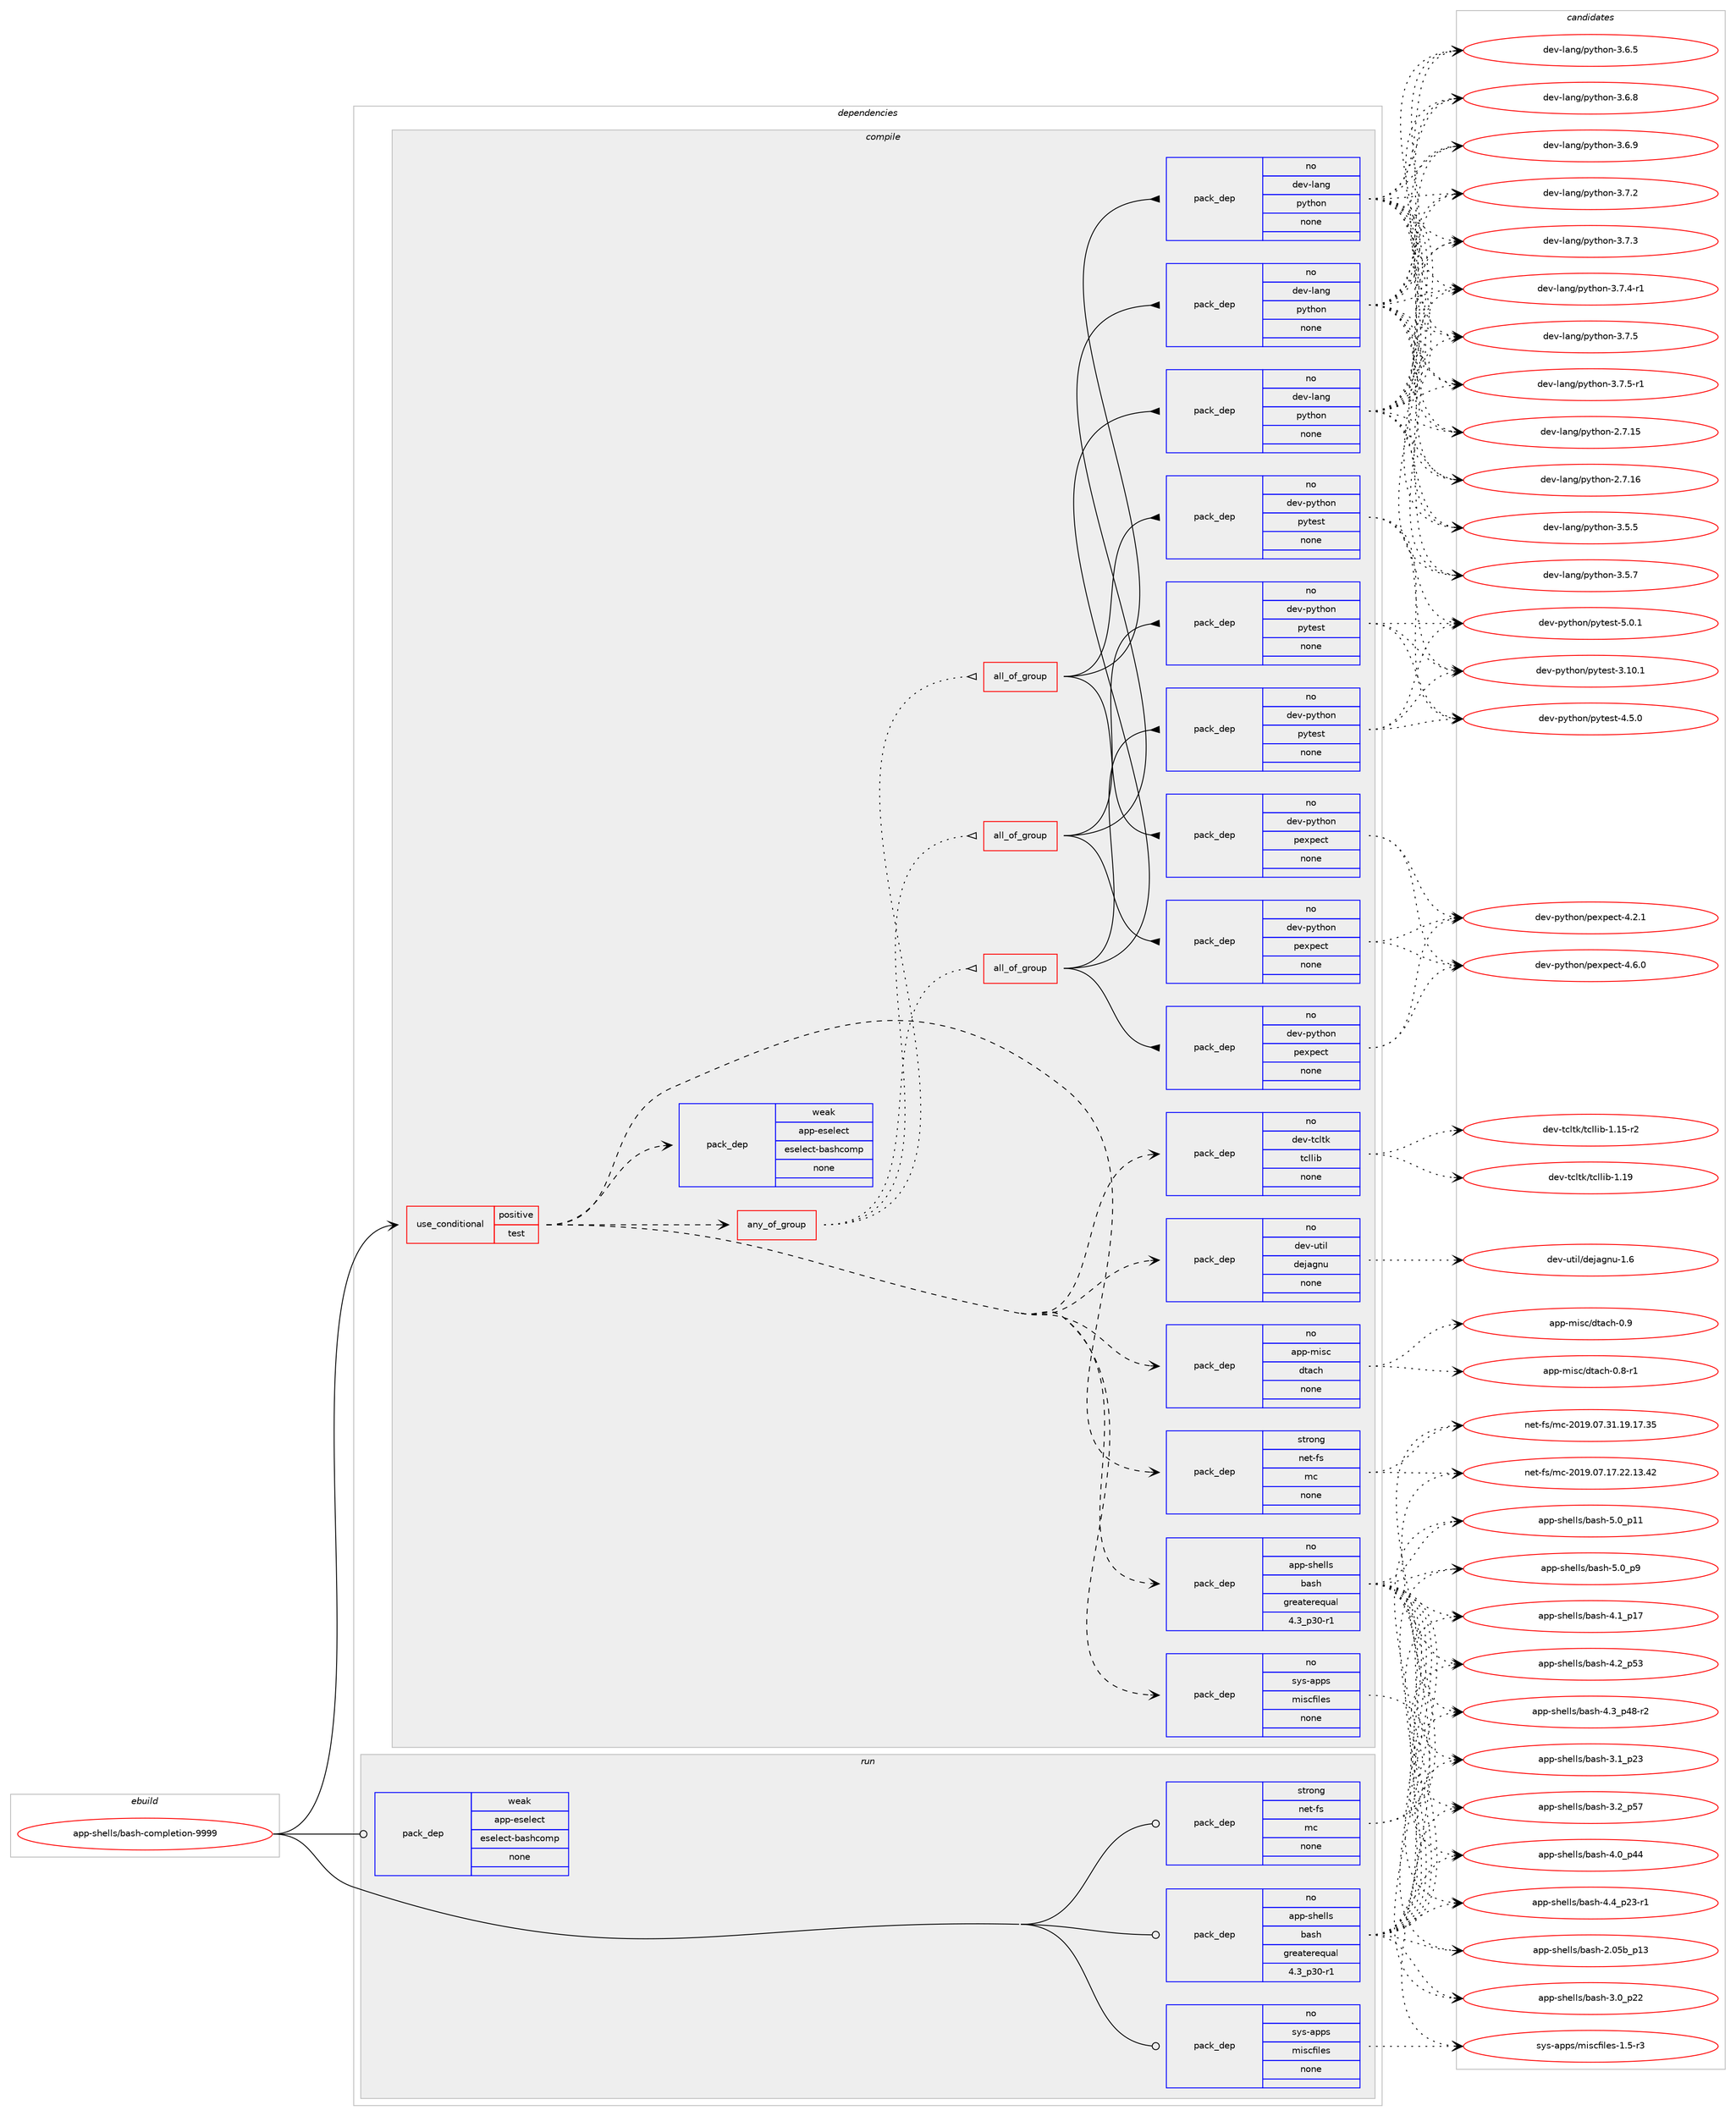 digraph prolog {

# *************
# Graph options
# *************

newrank=true;
concentrate=true;
compound=true;
graph [rankdir=LR,fontname=Helvetica,fontsize=10,ranksep=1.5];#, ranksep=2.5, nodesep=0.2];
edge  [arrowhead=vee];
node  [fontname=Helvetica,fontsize=10];

# **********
# The ebuild
# **********

subgraph cluster_leftcol {
color=gray;
rank=same;
label=<<i>ebuild</i>>;
id [label="app-shells/bash-completion-9999", color=red, width=4, href="../app-shells/bash-completion-9999.svg"];
}

# ****************
# The dependencies
# ****************

subgraph cluster_midcol {
color=gray;
label=<<i>dependencies</i>>;
subgraph cluster_compile {
fillcolor="#eeeeee";
style=filled;
label=<<i>compile</i>>;
subgraph cond121050 {
dependency507018 [label=<<TABLE BORDER="0" CELLBORDER="1" CELLSPACING="0" CELLPADDING="4"><TR><TD ROWSPAN="3" CELLPADDING="10">use_conditional</TD></TR><TR><TD>positive</TD></TR><TR><TD>test</TD></TR></TABLE>>, shape=none, color=red];
subgraph pack376809 {
dependency507019 [label=<<TABLE BORDER="0" CELLBORDER="1" CELLSPACING="0" CELLPADDING="4" WIDTH="220"><TR><TD ROWSPAN="6" CELLPADDING="30">pack_dep</TD></TR><TR><TD WIDTH="110">no</TD></TR><TR><TD>app-shells</TD></TR><TR><TD>bash</TD></TR><TR><TD>greaterequal</TD></TR><TR><TD>4.3_p30-r1</TD></TR></TABLE>>, shape=none, color=blue];
}
dependency507018:e -> dependency507019:w [weight=20,style="dashed",arrowhead="vee"];
subgraph pack376810 {
dependency507020 [label=<<TABLE BORDER="0" CELLBORDER="1" CELLSPACING="0" CELLPADDING="4" WIDTH="220"><TR><TD ROWSPAN="6" CELLPADDING="30">pack_dep</TD></TR><TR><TD WIDTH="110">no</TD></TR><TR><TD>sys-apps</TD></TR><TR><TD>miscfiles</TD></TR><TR><TD>none</TD></TR><TR><TD></TD></TR></TABLE>>, shape=none, color=blue];
}
dependency507018:e -> dependency507020:w [weight=20,style="dashed",arrowhead="vee"];
subgraph pack376811 {
dependency507021 [label=<<TABLE BORDER="0" CELLBORDER="1" CELLSPACING="0" CELLPADDING="4" WIDTH="220"><TR><TD ROWSPAN="6" CELLPADDING="30">pack_dep</TD></TR><TR><TD WIDTH="110">weak</TD></TR><TR><TD>app-eselect</TD></TR><TR><TD>eselect-bashcomp</TD></TR><TR><TD>none</TD></TR><TR><TD></TD></TR></TABLE>>, shape=none, color=blue];
}
dependency507018:e -> dependency507021:w [weight=20,style="dashed",arrowhead="vee"];
subgraph pack376812 {
dependency507022 [label=<<TABLE BORDER="0" CELLBORDER="1" CELLSPACING="0" CELLPADDING="4" WIDTH="220"><TR><TD ROWSPAN="6" CELLPADDING="30">pack_dep</TD></TR><TR><TD WIDTH="110">strong</TD></TR><TR><TD>net-fs</TD></TR><TR><TD>mc</TD></TR><TR><TD>none</TD></TR><TR><TD></TD></TR></TABLE>>, shape=none, color=blue];
}
dependency507018:e -> dependency507022:w [weight=20,style="dashed",arrowhead="vee"];
subgraph pack376813 {
dependency507023 [label=<<TABLE BORDER="0" CELLBORDER="1" CELLSPACING="0" CELLPADDING="4" WIDTH="220"><TR><TD ROWSPAN="6" CELLPADDING="30">pack_dep</TD></TR><TR><TD WIDTH="110">no</TD></TR><TR><TD>app-misc</TD></TR><TR><TD>dtach</TD></TR><TR><TD>none</TD></TR><TR><TD></TD></TR></TABLE>>, shape=none, color=blue];
}
dependency507018:e -> dependency507023:w [weight=20,style="dashed",arrowhead="vee"];
subgraph pack376814 {
dependency507024 [label=<<TABLE BORDER="0" CELLBORDER="1" CELLSPACING="0" CELLPADDING="4" WIDTH="220"><TR><TD ROWSPAN="6" CELLPADDING="30">pack_dep</TD></TR><TR><TD WIDTH="110">no</TD></TR><TR><TD>dev-util</TD></TR><TR><TD>dejagnu</TD></TR><TR><TD>none</TD></TR><TR><TD></TD></TR></TABLE>>, shape=none, color=blue];
}
dependency507018:e -> dependency507024:w [weight=20,style="dashed",arrowhead="vee"];
subgraph pack376815 {
dependency507025 [label=<<TABLE BORDER="0" CELLBORDER="1" CELLSPACING="0" CELLPADDING="4" WIDTH="220"><TR><TD ROWSPAN="6" CELLPADDING="30">pack_dep</TD></TR><TR><TD WIDTH="110">no</TD></TR><TR><TD>dev-tcltk</TD></TR><TR><TD>tcllib</TD></TR><TR><TD>none</TD></TR><TR><TD></TD></TR></TABLE>>, shape=none, color=blue];
}
dependency507018:e -> dependency507025:w [weight=20,style="dashed",arrowhead="vee"];
subgraph any8838 {
dependency507026 [label=<<TABLE BORDER="0" CELLBORDER="1" CELLSPACING="0" CELLPADDING="4"><TR><TD CELLPADDING="10">any_of_group</TD></TR></TABLE>>, shape=none, color=red];subgraph all324 {
dependency507027 [label=<<TABLE BORDER="0" CELLBORDER="1" CELLSPACING="0" CELLPADDING="4"><TR><TD CELLPADDING="10">all_of_group</TD></TR></TABLE>>, shape=none, color=red];subgraph pack376816 {
dependency507028 [label=<<TABLE BORDER="0" CELLBORDER="1" CELLSPACING="0" CELLPADDING="4" WIDTH="220"><TR><TD ROWSPAN="6" CELLPADDING="30">pack_dep</TD></TR><TR><TD WIDTH="110">no</TD></TR><TR><TD>dev-lang</TD></TR><TR><TD>python</TD></TR><TR><TD>none</TD></TR><TR><TD></TD></TR></TABLE>>, shape=none, color=blue];
}
dependency507027:e -> dependency507028:w [weight=20,style="solid",arrowhead="inv"];
subgraph pack376817 {
dependency507029 [label=<<TABLE BORDER="0" CELLBORDER="1" CELLSPACING="0" CELLPADDING="4" WIDTH="220"><TR><TD ROWSPAN="6" CELLPADDING="30">pack_dep</TD></TR><TR><TD WIDTH="110">no</TD></TR><TR><TD>dev-python</TD></TR><TR><TD>pexpect</TD></TR><TR><TD>none</TD></TR><TR><TD></TD></TR></TABLE>>, shape=none, color=blue];
}
dependency507027:e -> dependency507029:w [weight=20,style="solid",arrowhead="inv"];
subgraph pack376818 {
dependency507030 [label=<<TABLE BORDER="0" CELLBORDER="1" CELLSPACING="0" CELLPADDING="4" WIDTH="220"><TR><TD ROWSPAN="6" CELLPADDING="30">pack_dep</TD></TR><TR><TD WIDTH="110">no</TD></TR><TR><TD>dev-python</TD></TR><TR><TD>pytest</TD></TR><TR><TD>none</TD></TR><TR><TD></TD></TR></TABLE>>, shape=none, color=blue];
}
dependency507027:e -> dependency507030:w [weight=20,style="solid",arrowhead="inv"];
}
dependency507026:e -> dependency507027:w [weight=20,style="dotted",arrowhead="oinv"];
subgraph all325 {
dependency507031 [label=<<TABLE BORDER="0" CELLBORDER="1" CELLSPACING="0" CELLPADDING="4"><TR><TD CELLPADDING="10">all_of_group</TD></TR></TABLE>>, shape=none, color=red];subgraph pack376819 {
dependency507032 [label=<<TABLE BORDER="0" CELLBORDER="1" CELLSPACING="0" CELLPADDING="4" WIDTH="220"><TR><TD ROWSPAN="6" CELLPADDING="30">pack_dep</TD></TR><TR><TD WIDTH="110">no</TD></TR><TR><TD>dev-lang</TD></TR><TR><TD>python</TD></TR><TR><TD>none</TD></TR><TR><TD></TD></TR></TABLE>>, shape=none, color=blue];
}
dependency507031:e -> dependency507032:w [weight=20,style="solid",arrowhead="inv"];
subgraph pack376820 {
dependency507033 [label=<<TABLE BORDER="0" CELLBORDER="1" CELLSPACING="0" CELLPADDING="4" WIDTH="220"><TR><TD ROWSPAN="6" CELLPADDING="30">pack_dep</TD></TR><TR><TD WIDTH="110">no</TD></TR><TR><TD>dev-python</TD></TR><TR><TD>pexpect</TD></TR><TR><TD>none</TD></TR><TR><TD></TD></TR></TABLE>>, shape=none, color=blue];
}
dependency507031:e -> dependency507033:w [weight=20,style="solid",arrowhead="inv"];
subgraph pack376821 {
dependency507034 [label=<<TABLE BORDER="0" CELLBORDER="1" CELLSPACING="0" CELLPADDING="4" WIDTH="220"><TR><TD ROWSPAN="6" CELLPADDING="30">pack_dep</TD></TR><TR><TD WIDTH="110">no</TD></TR><TR><TD>dev-python</TD></TR><TR><TD>pytest</TD></TR><TR><TD>none</TD></TR><TR><TD></TD></TR></TABLE>>, shape=none, color=blue];
}
dependency507031:e -> dependency507034:w [weight=20,style="solid",arrowhead="inv"];
}
dependency507026:e -> dependency507031:w [weight=20,style="dotted",arrowhead="oinv"];
subgraph all326 {
dependency507035 [label=<<TABLE BORDER="0" CELLBORDER="1" CELLSPACING="0" CELLPADDING="4"><TR><TD CELLPADDING="10">all_of_group</TD></TR></TABLE>>, shape=none, color=red];subgraph pack376822 {
dependency507036 [label=<<TABLE BORDER="0" CELLBORDER="1" CELLSPACING="0" CELLPADDING="4" WIDTH="220"><TR><TD ROWSPAN="6" CELLPADDING="30">pack_dep</TD></TR><TR><TD WIDTH="110">no</TD></TR><TR><TD>dev-lang</TD></TR><TR><TD>python</TD></TR><TR><TD>none</TD></TR><TR><TD></TD></TR></TABLE>>, shape=none, color=blue];
}
dependency507035:e -> dependency507036:w [weight=20,style="solid",arrowhead="inv"];
subgraph pack376823 {
dependency507037 [label=<<TABLE BORDER="0" CELLBORDER="1" CELLSPACING="0" CELLPADDING="4" WIDTH="220"><TR><TD ROWSPAN="6" CELLPADDING="30">pack_dep</TD></TR><TR><TD WIDTH="110">no</TD></TR><TR><TD>dev-python</TD></TR><TR><TD>pexpect</TD></TR><TR><TD>none</TD></TR><TR><TD></TD></TR></TABLE>>, shape=none, color=blue];
}
dependency507035:e -> dependency507037:w [weight=20,style="solid",arrowhead="inv"];
subgraph pack376824 {
dependency507038 [label=<<TABLE BORDER="0" CELLBORDER="1" CELLSPACING="0" CELLPADDING="4" WIDTH="220"><TR><TD ROWSPAN="6" CELLPADDING="30">pack_dep</TD></TR><TR><TD WIDTH="110">no</TD></TR><TR><TD>dev-python</TD></TR><TR><TD>pytest</TD></TR><TR><TD>none</TD></TR><TR><TD></TD></TR></TABLE>>, shape=none, color=blue];
}
dependency507035:e -> dependency507038:w [weight=20,style="solid",arrowhead="inv"];
}
dependency507026:e -> dependency507035:w [weight=20,style="dotted",arrowhead="oinv"];
}
dependency507018:e -> dependency507026:w [weight=20,style="dashed",arrowhead="vee"];
}
id:e -> dependency507018:w [weight=20,style="solid",arrowhead="vee"];
}
subgraph cluster_compileandrun {
fillcolor="#eeeeee";
style=filled;
label=<<i>compile and run</i>>;
}
subgraph cluster_run {
fillcolor="#eeeeee";
style=filled;
label=<<i>run</i>>;
subgraph pack376825 {
dependency507039 [label=<<TABLE BORDER="0" CELLBORDER="1" CELLSPACING="0" CELLPADDING="4" WIDTH="220"><TR><TD ROWSPAN="6" CELLPADDING="30">pack_dep</TD></TR><TR><TD WIDTH="110">no</TD></TR><TR><TD>app-shells</TD></TR><TR><TD>bash</TD></TR><TR><TD>greaterequal</TD></TR><TR><TD>4.3_p30-r1</TD></TR></TABLE>>, shape=none, color=blue];
}
id:e -> dependency507039:w [weight=20,style="solid",arrowhead="odot"];
subgraph pack376826 {
dependency507040 [label=<<TABLE BORDER="0" CELLBORDER="1" CELLSPACING="0" CELLPADDING="4" WIDTH="220"><TR><TD ROWSPAN="6" CELLPADDING="30">pack_dep</TD></TR><TR><TD WIDTH="110">no</TD></TR><TR><TD>sys-apps</TD></TR><TR><TD>miscfiles</TD></TR><TR><TD>none</TD></TR><TR><TD></TD></TR></TABLE>>, shape=none, color=blue];
}
id:e -> dependency507040:w [weight=20,style="solid",arrowhead="odot"];
subgraph pack376827 {
dependency507041 [label=<<TABLE BORDER="0" CELLBORDER="1" CELLSPACING="0" CELLPADDING="4" WIDTH="220"><TR><TD ROWSPAN="6" CELLPADDING="30">pack_dep</TD></TR><TR><TD WIDTH="110">strong</TD></TR><TR><TD>net-fs</TD></TR><TR><TD>mc</TD></TR><TR><TD>none</TD></TR><TR><TD></TD></TR></TABLE>>, shape=none, color=blue];
}
id:e -> dependency507041:w [weight=20,style="solid",arrowhead="odot"];
subgraph pack376828 {
dependency507042 [label=<<TABLE BORDER="0" CELLBORDER="1" CELLSPACING="0" CELLPADDING="4" WIDTH="220"><TR><TD ROWSPAN="6" CELLPADDING="30">pack_dep</TD></TR><TR><TD WIDTH="110">weak</TD></TR><TR><TD>app-eselect</TD></TR><TR><TD>eselect-bashcomp</TD></TR><TR><TD>none</TD></TR><TR><TD></TD></TR></TABLE>>, shape=none, color=blue];
}
id:e -> dependency507042:w [weight=20,style="solid",arrowhead="odot"];
}
}

# **************
# The candidates
# **************

subgraph cluster_choices {
rank=same;
color=gray;
label=<<i>candidates</i>>;

subgraph choice376809 {
color=black;
nodesep=1;
choice9711211245115104101108108115479897115104455046485398951124951 [label="app-shells/bash-2.05b_p13", color=red, width=4,href="../app-shells/bash-2.05b_p13.svg"];
choice971121124511510410110810811547989711510445514648951125050 [label="app-shells/bash-3.0_p22", color=red, width=4,href="../app-shells/bash-3.0_p22.svg"];
choice971121124511510410110810811547989711510445514649951125051 [label="app-shells/bash-3.1_p23", color=red, width=4,href="../app-shells/bash-3.1_p23.svg"];
choice971121124511510410110810811547989711510445514650951125355 [label="app-shells/bash-3.2_p57", color=red, width=4,href="../app-shells/bash-3.2_p57.svg"];
choice971121124511510410110810811547989711510445524648951125252 [label="app-shells/bash-4.0_p44", color=red, width=4,href="../app-shells/bash-4.0_p44.svg"];
choice971121124511510410110810811547989711510445524649951124955 [label="app-shells/bash-4.1_p17", color=red, width=4,href="../app-shells/bash-4.1_p17.svg"];
choice971121124511510410110810811547989711510445524650951125351 [label="app-shells/bash-4.2_p53", color=red, width=4,href="../app-shells/bash-4.2_p53.svg"];
choice9711211245115104101108108115479897115104455246519511252564511450 [label="app-shells/bash-4.3_p48-r2", color=red, width=4,href="../app-shells/bash-4.3_p48-r2.svg"];
choice9711211245115104101108108115479897115104455246529511250514511449 [label="app-shells/bash-4.4_p23-r1", color=red, width=4,href="../app-shells/bash-4.4_p23-r1.svg"];
choice971121124511510410110810811547989711510445534648951124949 [label="app-shells/bash-5.0_p11", color=red, width=4,href="../app-shells/bash-5.0_p11.svg"];
choice9711211245115104101108108115479897115104455346489511257 [label="app-shells/bash-5.0_p9", color=red, width=4,href="../app-shells/bash-5.0_p9.svg"];
dependency507019:e -> choice9711211245115104101108108115479897115104455046485398951124951:w [style=dotted,weight="100"];
dependency507019:e -> choice971121124511510410110810811547989711510445514648951125050:w [style=dotted,weight="100"];
dependency507019:e -> choice971121124511510410110810811547989711510445514649951125051:w [style=dotted,weight="100"];
dependency507019:e -> choice971121124511510410110810811547989711510445514650951125355:w [style=dotted,weight="100"];
dependency507019:e -> choice971121124511510410110810811547989711510445524648951125252:w [style=dotted,weight="100"];
dependency507019:e -> choice971121124511510410110810811547989711510445524649951124955:w [style=dotted,weight="100"];
dependency507019:e -> choice971121124511510410110810811547989711510445524650951125351:w [style=dotted,weight="100"];
dependency507019:e -> choice9711211245115104101108108115479897115104455246519511252564511450:w [style=dotted,weight="100"];
dependency507019:e -> choice9711211245115104101108108115479897115104455246529511250514511449:w [style=dotted,weight="100"];
dependency507019:e -> choice971121124511510410110810811547989711510445534648951124949:w [style=dotted,weight="100"];
dependency507019:e -> choice9711211245115104101108108115479897115104455346489511257:w [style=dotted,weight="100"];
}
subgraph choice376810 {
color=black;
nodesep=1;
choice11512111545971121121154710910511599102105108101115454946534511451 [label="sys-apps/miscfiles-1.5-r3", color=red, width=4,href="../sys-apps/miscfiles-1.5-r3.svg"];
dependency507020:e -> choice11512111545971121121154710910511599102105108101115454946534511451:w [style=dotted,weight="100"];
}
subgraph choice376811 {
color=black;
nodesep=1;
}
subgraph choice376812 {
color=black;
nodesep=1;
choice1101011164510211547109994550484957464855464955465050464951465250 [label="net-fs/mc-2019.07.17.22.13.42", color=red, width=4,href="../net-fs/mc-2019.07.17.22.13.42.svg"];
choice1101011164510211547109994550484957464855465149464957464955465153 [label="net-fs/mc-2019.07.31.19.17.35", color=red, width=4,href="../net-fs/mc-2019.07.31.19.17.35.svg"];
dependency507022:e -> choice1101011164510211547109994550484957464855464955465050464951465250:w [style=dotted,weight="100"];
dependency507022:e -> choice1101011164510211547109994550484957464855465149464957464955465153:w [style=dotted,weight="100"];
}
subgraph choice376813 {
color=black;
nodesep=1;
choice971121124510910511599471001169799104454846564511449 [label="app-misc/dtach-0.8-r1", color=red, width=4,href="../app-misc/dtach-0.8-r1.svg"];
choice97112112451091051159947100116979910445484657 [label="app-misc/dtach-0.9", color=red, width=4,href="../app-misc/dtach-0.9.svg"];
dependency507023:e -> choice971121124510910511599471001169799104454846564511449:w [style=dotted,weight="100"];
dependency507023:e -> choice97112112451091051159947100116979910445484657:w [style=dotted,weight="100"];
}
subgraph choice376814 {
color=black;
nodesep=1;
choice10010111845117116105108471001011069710311011745494654 [label="dev-util/dejagnu-1.6", color=red, width=4,href="../dev-util/dejagnu-1.6.svg"];
dependency507024:e -> choice10010111845117116105108471001011069710311011745494654:w [style=dotted,weight="100"];
}
subgraph choice376815 {
color=black;
nodesep=1;
choice100101118451169910811610747116991081081059845494649534511450 [label="dev-tcltk/tcllib-1.15-r2", color=red, width=4,href="../dev-tcltk/tcllib-1.15-r2.svg"];
choice10010111845116991081161074711699108108105984549464957 [label="dev-tcltk/tcllib-1.19", color=red, width=4,href="../dev-tcltk/tcllib-1.19.svg"];
dependency507025:e -> choice100101118451169910811610747116991081081059845494649534511450:w [style=dotted,weight="100"];
dependency507025:e -> choice10010111845116991081161074711699108108105984549464957:w [style=dotted,weight="100"];
}
subgraph choice376816 {
color=black;
nodesep=1;
choice10010111845108971101034711212111610411111045504655464953 [label="dev-lang/python-2.7.15", color=red, width=4,href="../dev-lang/python-2.7.15.svg"];
choice10010111845108971101034711212111610411111045504655464954 [label="dev-lang/python-2.7.16", color=red, width=4,href="../dev-lang/python-2.7.16.svg"];
choice100101118451089711010347112121116104111110455146534653 [label="dev-lang/python-3.5.5", color=red, width=4,href="../dev-lang/python-3.5.5.svg"];
choice100101118451089711010347112121116104111110455146534655 [label="dev-lang/python-3.5.7", color=red, width=4,href="../dev-lang/python-3.5.7.svg"];
choice100101118451089711010347112121116104111110455146544653 [label="dev-lang/python-3.6.5", color=red, width=4,href="../dev-lang/python-3.6.5.svg"];
choice100101118451089711010347112121116104111110455146544656 [label="dev-lang/python-3.6.8", color=red, width=4,href="../dev-lang/python-3.6.8.svg"];
choice100101118451089711010347112121116104111110455146544657 [label="dev-lang/python-3.6.9", color=red, width=4,href="../dev-lang/python-3.6.9.svg"];
choice100101118451089711010347112121116104111110455146554650 [label="dev-lang/python-3.7.2", color=red, width=4,href="../dev-lang/python-3.7.2.svg"];
choice100101118451089711010347112121116104111110455146554651 [label="dev-lang/python-3.7.3", color=red, width=4,href="../dev-lang/python-3.7.3.svg"];
choice1001011184510897110103471121211161041111104551465546524511449 [label="dev-lang/python-3.7.4-r1", color=red, width=4,href="../dev-lang/python-3.7.4-r1.svg"];
choice100101118451089711010347112121116104111110455146554653 [label="dev-lang/python-3.7.5", color=red, width=4,href="../dev-lang/python-3.7.5.svg"];
choice1001011184510897110103471121211161041111104551465546534511449 [label="dev-lang/python-3.7.5-r1", color=red, width=4,href="../dev-lang/python-3.7.5-r1.svg"];
dependency507028:e -> choice10010111845108971101034711212111610411111045504655464953:w [style=dotted,weight="100"];
dependency507028:e -> choice10010111845108971101034711212111610411111045504655464954:w [style=dotted,weight="100"];
dependency507028:e -> choice100101118451089711010347112121116104111110455146534653:w [style=dotted,weight="100"];
dependency507028:e -> choice100101118451089711010347112121116104111110455146534655:w [style=dotted,weight="100"];
dependency507028:e -> choice100101118451089711010347112121116104111110455146544653:w [style=dotted,weight="100"];
dependency507028:e -> choice100101118451089711010347112121116104111110455146544656:w [style=dotted,weight="100"];
dependency507028:e -> choice100101118451089711010347112121116104111110455146544657:w [style=dotted,weight="100"];
dependency507028:e -> choice100101118451089711010347112121116104111110455146554650:w [style=dotted,weight="100"];
dependency507028:e -> choice100101118451089711010347112121116104111110455146554651:w [style=dotted,weight="100"];
dependency507028:e -> choice1001011184510897110103471121211161041111104551465546524511449:w [style=dotted,weight="100"];
dependency507028:e -> choice100101118451089711010347112121116104111110455146554653:w [style=dotted,weight="100"];
dependency507028:e -> choice1001011184510897110103471121211161041111104551465546534511449:w [style=dotted,weight="100"];
}
subgraph choice376817 {
color=black;
nodesep=1;
choice100101118451121211161041111104711210112011210199116455246504649 [label="dev-python/pexpect-4.2.1", color=red, width=4,href="../dev-python/pexpect-4.2.1.svg"];
choice100101118451121211161041111104711210112011210199116455246544648 [label="dev-python/pexpect-4.6.0", color=red, width=4,href="../dev-python/pexpect-4.6.0.svg"];
dependency507029:e -> choice100101118451121211161041111104711210112011210199116455246504649:w [style=dotted,weight="100"];
dependency507029:e -> choice100101118451121211161041111104711210112011210199116455246544648:w [style=dotted,weight="100"];
}
subgraph choice376818 {
color=black;
nodesep=1;
choice100101118451121211161041111104711212111610111511645514649484649 [label="dev-python/pytest-3.10.1", color=red, width=4,href="../dev-python/pytest-3.10.1.svg"];
choice1001011184511212111610411111047112121116101115116455246534648 [label="dev-python/pytest-4.5.0", color=red, width=4,href="../dev-python/pytest-4.5.0.svg"];
choice1001011184511212111610411111047112121116101115116455346484649 [label="dev-python/pytest-5.0.1", color=red, width=4,href="../dev-python/pytest-5.0.1.svg"];
dependency507030:e -> choice100101118451121211161041111104711212111610111511645514649484649:w [style=dotted,weight="100"];
dependency507030:e -> choice1001011184511212111610411111047112121116101115116455246534648:w [style=dotted,weight="100"];
dependency507030:e -> choice1001011184511212111610411111047112121116101115116455346484649:w [style=dotted,weight="100"];
}
subgraph choice376819 {
color=black;
nodesep=1;
choice10010111845108971101034711212111610411111045504655464953 [label="dev-lang/python-2.7.15", color=red, width=4,href="../dev-lang/python-2.7.15.svg"];
choice10010111845108971101034711212111610411111045504655464954 [label="dev-lang/python-2.7.16", color=red, width=4,href="../dev-lang/python-2.7.16.svg"];
choice100101118451089711010347112121116104111110455146534653 [label="dev-lang/python-3.5.5", color=red, width=4,href="../dev-lang/python-3.5.5.svg"];
choice100101118451089711010347112121116104111110455146534655 [label="dev-lang/python-3.5.7", color=red, width=4,href="../dev-lang/python-3.5.7.svg"];
choice100101118451089711010347112121116104111110455146544653 [label="dev-lang/python-3.6.5", color=red, width=4,href="../dev-lang/python-3.6.5.svg"];
choice100101118451089711010347112121116104111110455146544656 [label="dev-lang/python-3.6.8", color=red, width=4,href="../dev-lang/python-3.6.8.svg"];
choice100101118451089711010347112121116104111110455146544657 [label="dev-lang/python-3.6.9", color=red, width=4,href="../dev-lang/python-3.6.9.svg"];
choice100101118451089711010347112121116104111110455146554650 [label="dev-lang/python-3.7.2", color=red, width=4,href="../dev-lang/python-3.7.2.svg"];
choice100101118451089711010347112121116104111110455146554651 [label="dev-lang/python-3.7.3", color=red, width=4,href="../dev-lang/python-3.7.3.svg"];
choice1001011184510897110103471121211161041111104551465546524511449 [label="dev-lang/python-3.7.4-r1", color=red, width=4,href="../dev-lang/python-3.7.4-r1.svg"];
choice100101118451089711010347112121116104111110455146554653 [label="dev-lang/python-3.7.5", color=red, width=4,href="../dev-lang/python-3.7.5.svg"];
choice1001011184510897110103471121211161041111104551465546534511449 [label="dev-lang/python-3.7.5-r1", color=red, width=4,href="../dev-lang/python-3.7.5-r1.svg"];
dependency507032:e -> choice10010111845108971101034711212111610411111045504655464953:w [style=dotted,weight="100"];
dependency507032:e -> choice10010111845108971101034711212111610411111045504655464954:w [style=dotted,weight="100"];
dependency507032:e -> choice100101118451089711010347112121116104111110455146534653:w [style=dotted,weight="100"];
dependency507032:e -> choice100101118451089711010347112121116104111110455146534655:w [style=dotted,weight="100"];
dependency507032:e -> choice100101118451089711010347112121116104111110455146544653:w [style=dotted,weight="100"];
dependency507032:e -> choice100101118451089711010347112121116104111110455146544656:w [style=dotted,weight="100"];
dependency507032:e -> choice100101118451089711010347112121116104111110455146544657:w [style=dotted,weight="100"];
dependency507032:e -> choice100101118451089711010347112121116104111110455146554650:w [style=dotted,weight="100"];
dependency507032:e -> choice100101118451089711010347112121116104111110455146554651:w [style=dotted,weight="100"];
dependency507032:e -> choice1001011184510897110103471121211161041111104551465546524511449:w [style=dotted,weight="100"];
dependency507032:e -> choice100101118451089711010347112121116104111110455146554653:w [style=dotted,weight="100"];
dependency507032:e -> choice1001011184510897110103471121211161041111104551465546534511449:w [style=dotted,weight="100"];
}
subgraph choice376820 {
color=black;
nodesep=1;
choice100101118451121211161041111104711210112011210199116455246504649 [label="dev-python/pexpect-4.2.1", color=red, width=4,href="../dev-python/pexpect-4.2.1.svg"];
choice100101118451121211161041111104711210112011210199116455246544648 [label="dev-python/pexpect-4.6.0", color=red, width=4,href="../dev-python/pexpect-4.6.0.svg"];
dependency507033:e -> choice100101118451121211161041111104711210112011210199116455246504649:w [style=dotted,weight="100"];
dependency507033:e -> choice100101118451121211161041111104711210112011210199116455246544648:w [style=dotted,weight="100"];
}
subgraph choice376821 {
color=black;
nodesep=1;
choice100101118451121211161041111104711212111610111511645514649484649 [label="dev-python/pytest-3.10.1", color=red, width=4,href="../dev-python/pytest-3.10.1.svg"];
choice1001011184511212111610411111047112121116101115116455246534648 [label="dev-python/pytest-4.5.0", color=red, width=4,href="../dev-python/pytest-4.5.0.svg"];
choice1001011184511212111610411111047112121116101115116455346484649 [label="dev-python/pytest-5.0.1", color=red, width=4,href="../dev-python/pytest-5.0.1.svg"];
dependency507034:e -> choice100101118451121211161041111104711212111610111511645514649484649:w [style=dotted,weight="100"];
dependency507034:e -> choice1001011184511212111610411111047112121116101115116455246534648:w [style=dotted,weight="100"];
dependency507034:e -> choice1001011184511212111610411111047112121116101115116455346484649:w [style=dotted,weight="100"];
}
subgraph choice376822 {
color=black;
nodesep=1;
choice10010111845108971101034711212111610411111045504655464953 [label="dev-lang/python-2.7.15", color=red, width=4,href="../dev-lang/python-2.7.15.svg"];
choice10010111845108971101034711212111610411111045504655464954 [label="dev-lang/python-2.7.16", color=red, width=4,href="../dev-lang/python-2.7.16.svg"];
choice100101118451089711010347112121116104111110455146534653 [label="dev-lang/python-3.5.5", color=red, width=4,href="../dev-lang/python-3.5.5.svg"];
choice100101118451089711010347112121116104111110455146534655 [label="dev-lang/python-3.5.7", color=red, width=4,href="../dev-lang/python-3.5.7.svg"];
choice100101118451089711010347112121116104111110455146544653 [label="dev-lang/python-3.6.5", color=red, width=4,href="../dev-lang/python-3.6.5.svg"];
choice100101118451089711010347112121116104111110455146544656 [label="dev-lang/python-3.6.8", color=red, width=4,href="../dev-lang/python-3.6.8.svg"];
choice100101118451089711010347112121116104111110455146544657 [label="dev-lang/python-3.6.9", color=red, width=4,href="../dev-lang/python-3.6.9.svg"];
choice100101118451089711010347112121116104111110455146554650 [label="dev-lang/python-3.7.2", color=red, width=4,href="../dev-lang/python-3.7.2.svg"];
choice100101118451089711010347112121116104111110455146554651 [label="dev-lang/python-3.7.3", color=red, width=4,href="../dev-lang/python-3.7.3.svg"];
choice1001011184510897110103471121211161041111104551465546524511449 [label="dev-lang/python-3.7.4-r1", color=red, width=4,href="../dev-lang/python-3.7.4-r1.svg"];
choice100101118451089711010347112121116104111110455146554653 [label="dev-lang/python-3.7.5", color=red, width=4,href="../dev-lang/python-3.7.5.svg"];
choice1001011184510897110103471121211161041111104551465546534511449 [label="dev-lang/python-3.7.5-r1", color=red, width=4,href="../dev-lang/python-3.7.5-r1.svg"];
dependency507036:e -> choice10010111845108971101034711212111610411111045504655464953:w [style=dotted,weight="100"];
dependency507036:e -> choice10010111845108971101034711212111610411111045504655464954:w [style=dotted,weight="100"];
dependency507036:e -> choice100101118451089711010347112121116104111110455146534653:w [style=dotted,weight="100"];
dependency507036:e -> choice100101118451089711010347112121116104111110455146534655:w [style=dotted,weight="100"];
dependency507036:e -> choice100101118451089711010347112121116104111110455146544653:w [style=dotted,weight="100"];
dependency507036:e -> choice100101118451089711010347112121116104111110455146544656:w [style=dotted,weight="100"];
dependency507036:e -> choice100101118451089711010347112121116104111110455146544657:w [style=dotted,weight="100"];
dependency507036:e -> choice100101118451089711010347112121116104111110455146554650:w [style=dotted,weight="100"];
dependency507036:e -> choice100101118451089711010347112121116104111110455146554651:w [style=dotted,weight="100"];
dependency507036:e -> choice1001011184510897110103471121211161041111104551465546524511449:w [style=dotted,weight="100"];
dependency507036:e -> choice100101118451089711010347112121116104111110455146554653:w [style=dotted,weight="100"];
dependency507036:e -> choice1001011184510897110103471121211161041111104551465546534511449:w [style=dotted,weight="100"];
}
subgraph choice376823 {
color=black;
nodesep=1;
choice100101118451121211161041111104711210112011210199116455246504649 [label="dev-python/pexpect-4.2.1", color=red, width=4,href="../dev-python/pexpect-4.2.1.svg"];
choice100101118451121211161041111104711210112011210199116455246544648 [label="dev-python/pexpect-4.6.0", color=red, width=4,href="../dev-python/pexpect-4.6.0.svg"];
dependency507037:e -> choice100101118451121211161041111104711210112011210199116455246504649:w [style=dotted,weight="100"];
dependency507037:e -> choice100101118451121211161041111104711210112011210199116455246544648:w [style=dotted,weight="100"];
}
subgraph choice376824 {
color=black;
nodesep=1;
choice100101118451121211161041111104711212111610111511645514649484649 [label="dev-python/pytest-3.10.1", color=red, width=4,href="../dev-python/pytest-3.10.1.svg"];
choice1001011184511212111610411111047112121116101115116455246534648 [label="dev-python/pytest-4.5.0", color=red, width=4,href="../dev-python/pytest-4.5.0.svg"];
choice1001011184511212111610411111047112121116101115116455346484649 [label="dev-python/pytest-5.0.1", color=red, width=4,href="../dev-python/pytest-5.0.1.svg"];
dependency507038:e -> choice100101118451121211161041111104711212111610111511645514649484649:w [style=dotted,weight="100"];
dependency507038:e -> choice1001011184511212111610411111047112121116101115116455246534648:w [style=dotted,weight="100"];
dependency507038:e -> choice1001011184511212111610411111047112121116101115116455346484649:w [style=dotted,weight="100"];
}
subgraph choice376825 {
color=black;
nodesep=1;
choice9711211245115104101108108115479897115104455046485398951124951 [label="app-shells/bash-2.05b_p13", color=red, width=4,href="../app-shells/bash-2.05b_p13.svg"];
choice971121124511510410110810811547989711510445514648951125050 [label="app-shells/bash-3.0_p22", color=red, width=4,href="../app-shells/bash-3.0_p22.svg"];
choice971121124511510410110810811547989711510445514649951125051 [label="app-shells/bash-3.1_p23", color=red, width=4,href="../app-shells/bash-3.1_p23.svg"];
choice971121124511510410110810811547989711510445514650951125355 [label="app-shells/bash-3.2_p57", color=red, width=4,href="../app-shells/bash-3.2_p57.svg"];
choice971121124511510410110810811547989711510445524648951125252 [label="app-shells/bash-4.0_p44", color=red, width=4,href="../app-shells/bash-4.0_p44.svg"];
choice971121124511510410110810811547989711510445524649951124955 [label="app-shells/bash-4.1_p17", color=red, width=4,href="../app-shells/bash-4.1_p17.svg"];
choice971121124511510410110810811547989711510445524650951125351 [label="app-shells/bash-4.2_p53", color=red, width=4,href="../app-shells/bash-4.2_p53.svg"];
choice9711211245115104101108108115479897115104455246519511252564511450 [label="app-shells/bash-4.3_p48-r2", color=red, width=4,href="../app-shells/bash-4.3_p48-r2.svg"];
choice9711211245115104101108108115479897115104455246529511250514511449 [label="app-shells/bash-4.4_p23-r1", color=red, width=4,href="../app-shells/bash-4.4_p23-r1.svg"];
choice971121124511510410110810811547989711510445534648951124949 [label="app-shells/bash-5.0_p11", color=red, width=4,href="../app-shells/bash-5.0_p11.svg"];
choice9711211245115104101108108115479897115104455346489511257 [label="app-shells/bash-5.0_p9", color=red, width=4,href="../app-shells/bash-5.0_p9.svg"];
dependency507039:e -> choice9711211245115104101108108115479897115104455046485398951124951:w [style=dotted,weight="100"];
dependency507039:e -> choice971121124511510410110810811547989711510445514648951125050:w [style=dotted,weight="100"];
dependency507039:e -> choice971121124511510410110810811547989711510445514649951125051:w [style=dotted,weight="100"];
dependency507039:e -> choice971121124511510410110810811547989711510445514650951125355:w [style=dotted,weight="100"];
dependency507039:e -> choice971121124511510410110810811547989711510445524648951125252:w [style=dotted,weight="100"];
dependency507039:e -> choice971121124511510410110810811547989711510445524649951124955:w [style=dotted,weight="100"];
dependency507039:e -> choice971121124511510410110810811547989711510445524650951125351:w [style=dotted,weight="100"];
dependency507039:e -> choice9711211245115104101108108115479897115104455246519511252564511450:w [style=dotted,weight="100"];
dependency507039:e -> choice9711211245115104101108108115479897115104455246529511250514511449:w [style=dotted,weight="100"];
dependency507039:e -> choice971121124511510410110810811547989711510445534648951124949:w [style=dotted,weight="100"];
dependency507039:e -> choice9711211245115104101108108115479897115104455346489511257:w [style=dotted,weight="100"];
}
subgraph choice376826 {
color=black;
nodesep=1;
choice11512111545971121121154710910511599102105108101115454946534511451 [label="sys-apps/miscfiles-1.5-r3", color=red, width=4,href="../sys-apps/miscfiles-1.5-r3.svg"];
dependency507040:e -> choice11512111545971121121154710910511599102105108101115454946534511451:w [style=dotted,weight="100"];
}
subgraph choice376827 {
color=black;
nodesep=1;
choice1101011164510211547109994550484957464855464955465050464951465250 [label="net-fs/mc-2019.07.17.22.13.42", color=red, width=4,href="../net-fs/mc-2019.07.17.22.13.42.svg"];
choice1101011164510211547109994550484957464855465149464957464955465153 [label="net-fs/mc-2019.07.31.19.17.35", color=red, width=4,href="../net-fs/mc-2019.07.31.19.17.35.svg"];
dependency507041:e -> choice1101011164510211547109994550484957464855464955465050464951465250:w [style=dotted,weight="100"];
dependency507041:e -> choice1101011164510211547109994550484957464855465149464957464955465153:w [style=dotted,weight="100"];
}
subgraph choice376828 {
color=black;
nodesep=1;
}
}

}
